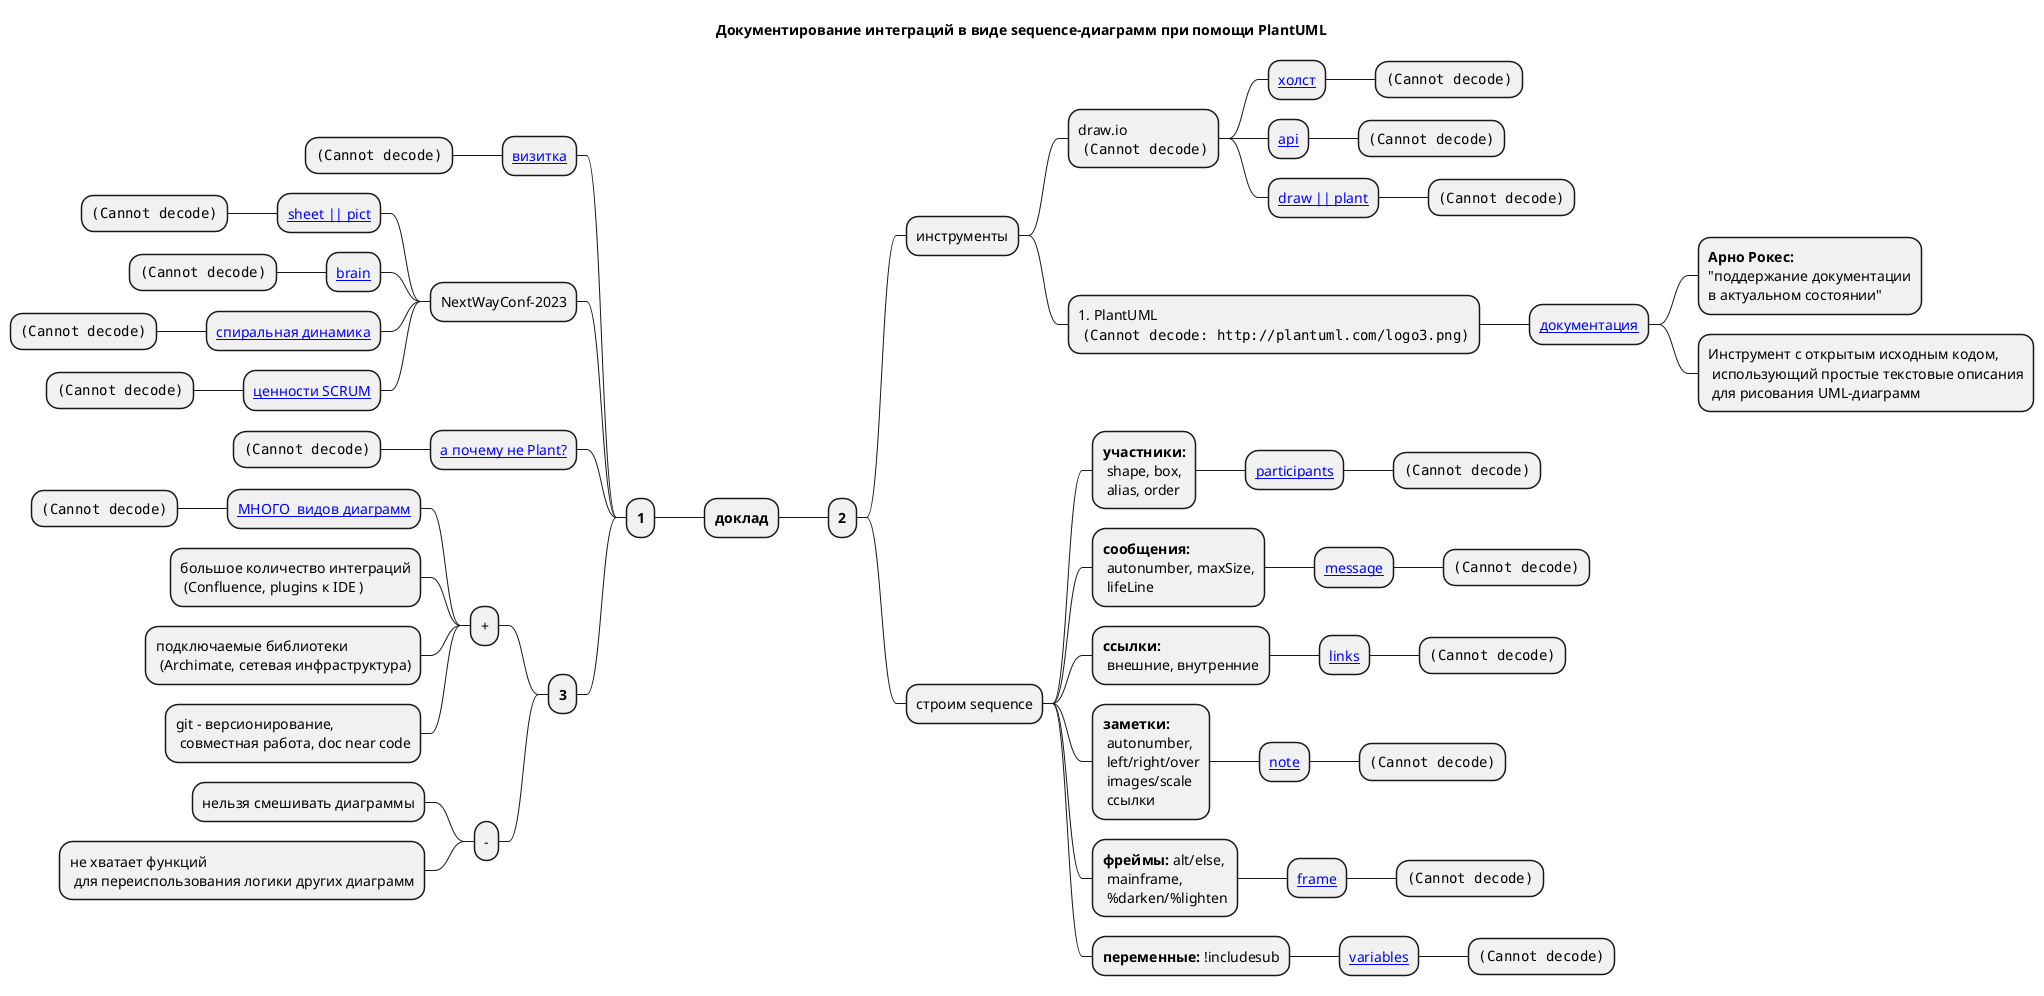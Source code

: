 @startmindmap
'https://plantuml.com/mindmap-diagram
skinparam wrapWidth 1000

title Документирование интеграций в виде sequence-диаграмм при помощи PlantUML

* **доклад**
left side
** **1**
*** [[/speach_images/about_me.png визитка]]
**** <img:/speach_images/about_me.png{scale=0.03}>
*** NextWayConf-2023
**** [[/speach_images/sheet.png sheet || pict]]
***** <img:/speach_images/sheet.png{scale=0.03}>
**** [[/speach_images/brain.png brain]]
***** <img:/speach_images/brain.png{scale=0.03}>
**** [[/speach_images/spiral.png cпиральная динамика]]
***** <img:/speach_images/spiral.png{scale=0.03}>
**** [[/speach_images/scrum.png ценности SCRUM]]
***** <img:/speach_images/scrum.png{scale=0.03}>
*** [[/speach_images/plant.png а почему не Plant?]]
**** <img:/speach_images/plant.png{scale=0.03}>
right side
** **2**
*** инструменты
**** draw.io \n <img:/speach_images/draw_logo.jpeg{scale=0.10}>
***** [[/speach_images/draw.png холст]]
****** <img:/speach_images/draw.png{scale=0.03}>
***** [[/speach_images/draw_api.png api]]
****** <img:/speach_images/draw_api.png{scale=0.03}>
***** [[/speach_images/draw_plant.png draw || plant]]
****** <img:/speach_images/draw_plant.png{scale=0.03}>
**** 1. PlantUML \n <img:http://plantuml.com/logo3.png{scale=0.5}>
***** [[https://plantuml.com/ru/ документация]]
****** **Арно Рокес:** \n"поддержание документации \nв актуальном состоянии"
****** Инструмент с открытым исходным кодом, \n использующий простые текстовые описания \n для рисования UML-диаграмм
*** строим sequence
****  **участники:** \n shape, box,\n alias, order
***** [[/speach_images/participants.png participants]]
****** <img:/speach_images/participants.png{scale=0.25}>

****  **сообщения:** \n autonumber, maxSize, \n lifeLine
***** [[/speach_images/message.png message]]
****** <img:/speach_images/message.png{scale=0.08}>

**** **ссылки:** \n внешние, внутренние
***** [[/speach_images/links.png links]]
****** <img:/speach_images/links.png{scale=0.06}>

**** **заметки:** \n autonumber, \n left/right/over \n images/scale \n ссылки
***** [[/speach_images/note.png note]]
****** <img:/speach_images/note.png{scale=0.06}>

**** **фреймы:** alt/else, \n mainframe,\n %darken/%lighten
***** [[/speach_images/frame.png frame]]
****** <img:/speach_images/frame.png{scale=0.06}>

**** **переменные:** !includesub
***** [[/speach_images/variables.png variables]]
****** <img:/speach_images/variables.png{scale=0.06}>

left side
*** **3**
**** +
***** [[/speach_images/many_charts.png МНОГО  видов диаграмм]]
****** <img:/speach_images/many_charts.png{scale=0.06}>
***** большое количество интеграций \n (Confluence, plugins к IDE )
***** подключаемые библиотеки \n (Archimate, сетевая инфраструктура)
***** git - версионирование, \n совместная работа, doc near code
 **** -
 ***** нельзя смешивать диаграммы
 ***** не хватает функций \n для переиспользования логики других диаграмм

@endmindmap
